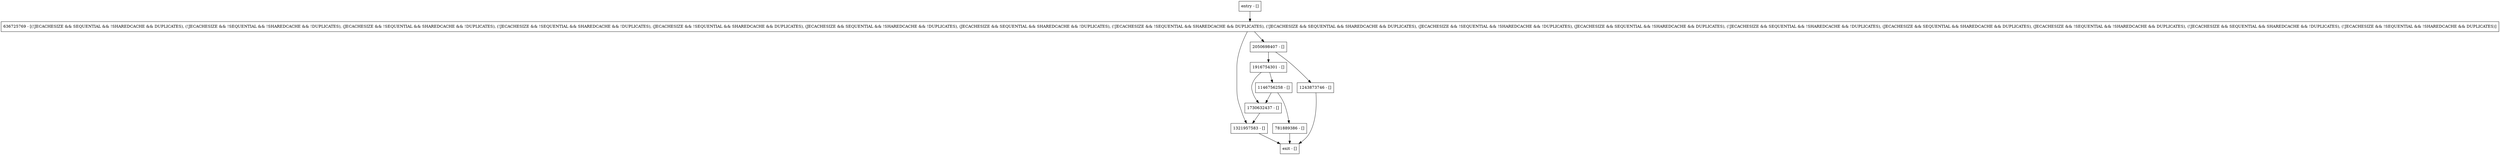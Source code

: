 digraph finishAdditionOfSharedCacheEnv {
node [shape=record];
1243873746 [label="1243873746 - []"];
entry [label="entry - []"];
exit [label="exit - []"];
1321957583 [label="1321957583 - []"];
1730632437 [label="1730632437 - []"];
636725769 [label="636725769 - [(!JECACHESIZE && SEQUENTIAL && !SHAREDCACHE && DUPLICATES), (!JECACHESIZE && !SEQUENTIAL && !SHAREDCACHE && !DUPLICATES), (JECACHESIZE && !SEQUENTIAL && SHAREDCACHE && !DUPLICATES), (!JECACHESIZE && !SEQUENTIAL && SHAREDCACHE && !DUPLICATES), (JECACHESIZE && !SEQUENTIAL && SHAREDCACHE && DUPLICATES), (JECACHESIZE && SEQUENTIAL && !SHAREDCACHE && !DUPLICATES), (JECACHESIZE && SEQUENTIAL && SHAREDCACHE && !DUPLICATES), (!JECACHESIZE && !SEQUENTIAL && SHAREDCACHE && DUPLICATES), (!JECACHESIZE && SEQUENTIAL && SHAREDCACHE && DUPLICATES), (JECACHESIZE && !SEQUENTIAL && !SHAREDCACHE && !DUPLICATES), (JECACHESIZE && SEQUENTIAL && !SHAREDCACHE && DUPLICATES), (!JECACHESIZE && SEQUENTIAL && !SHAREDCACHE && !DUPLICATES), (JECACHESIZE && SEQUENTIAL && SHAREDCACHE && DUPLICATES), (JECACHESIZE && !SEQUENTIAL && !SHAREDCACHE && DUPLICATES), (!JECACHESIZE && SEQUENTIAL && SHAREDCACHE && !DUPLICATES), (!JECACHESIZE && !SEQUENTIAL && !SHAREDCACHE && DUPLICATES)]"];
2050698407 [label="2050698407 - []"];
1916754301 [label="1916754301 - []"];
1146756258 [label="1146756258 - []"];
781889386 [label="781889386 - []"];
entry;
exit;
1243873746 -> exit;
entry -> 636725769;
1321957583 -> exit;
1730632437 -> 1321957583;
636725769 -> 1321957583;
636725769 -> 2050698407;
2050698407 -> 1243873746;
2050698407 -> 1916754301;
1916754301 -> 1730632437;
1916754301 -> 1146756258;
1146756258 -> 1730632437;
1146756258 -> 781889386;
781889386 -> exit;
}
